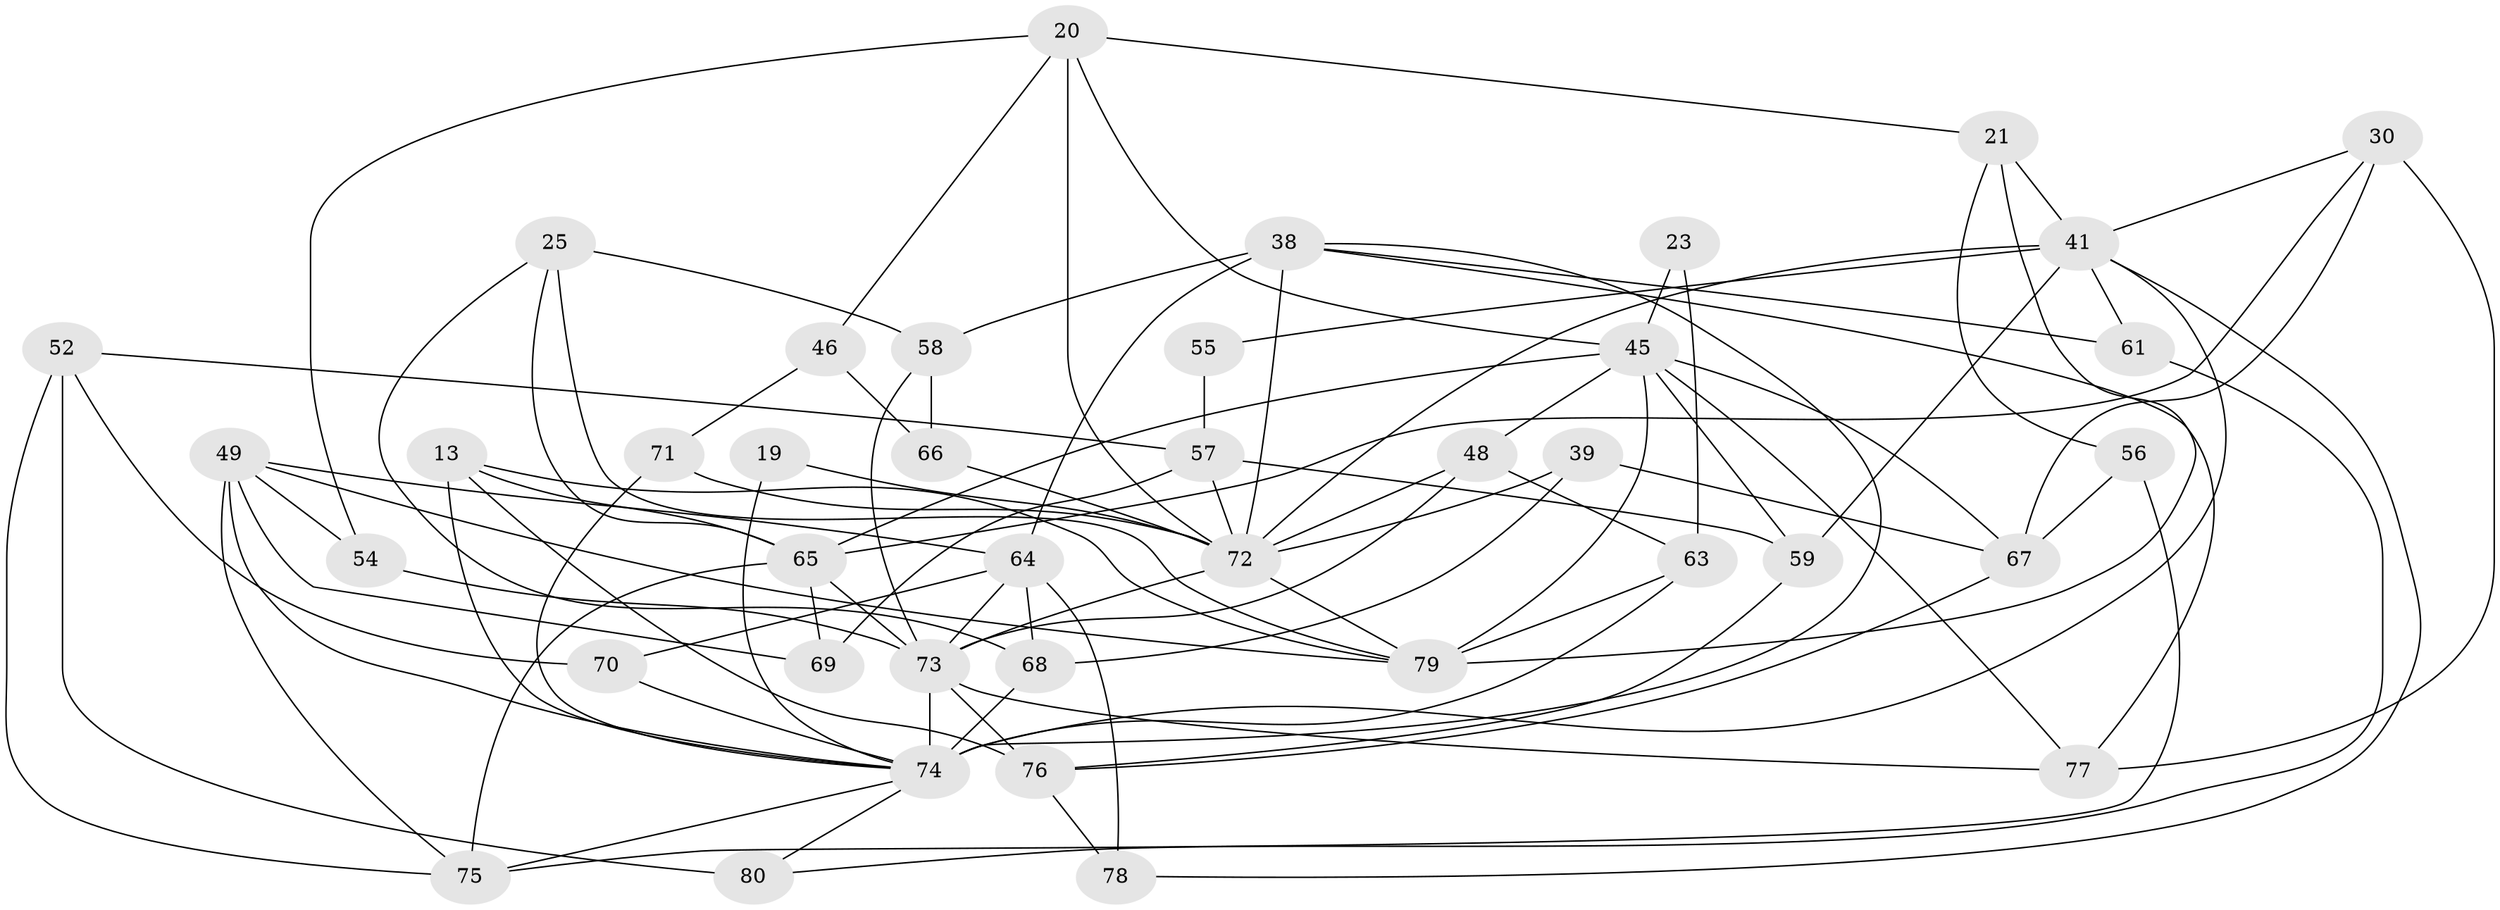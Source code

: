 // original degree distribution, {3: 0.3375, 5: 0.1875, 4: 0.2375, 2: 0.1125, 7: 0.0625, 6: 0.0375, 8: 0.0125, 9: 0.0125}
// Generated by graph-tools (version 1.1) at 2025/51/03/09/25 04:51:34]
// undirected, 40 vertices, 94 edges
graph export_dot {
graph [start="1"]
  node [color=gray90,style=filled];
  13;
  19;
  20;
  21;
  23;
  25 [super="+17"];
  30;
  38;
  39;
  41 [super="+3+14+34+4"];
  45 [super="+32+33"];
  46;
  48 [super="+42"];
  49;
  52 [super="+47"];
  54;
  55;
  56;
  57;
  58 [super="+7"];
  59 [super="+24"];
  61;
  63 [super="+36"];
  64;
  65 [super="+35+5"];
  66;
  67;
  68 [super="+44"];
  69 [super="+1"];
  70;
  71;
  72 [super="+15+18+16+29"];
  73 [super="+31"];
  74 [super="+26+22+62+53"];
  75 [super="+43+51"];
  76 [super="+50"];
  77 [super="+60+28"];
  78;
  79 [super="+37+27"];
  80;
  13 -- 79;
  13 -- 76 [weight=2];
  13 -- 74;
  13 -- 65;
  19 -- 72;
  19 -- 74;
  20 -- 21;
  20 -- 45 [weight=2];
  20 -- 46;
  20 -- 54;
  20 -- 72 [weight=2];
  21 -- 56;
  21 -- 41;
  21 -- 79 [weight=2];
  23 -- 63;
  23 -- 45;
  25 -- 68;
  25 -- 58;
  25 -- 65;
  25 -- 79;
  30 -- 77 [weight=2];
  30 -- 67;
  30 -- 41;
  30 -- 65;
  38 -- 64;
  38 -- 58 [weight=2];
  38 -- 61;
  38 -- 77;
  38 -- 72;
  38 -- 74;
  39 -- 67;
  39 -- 68;
  39 -- 72;
  41 -- 55;
  41 -- 78;
  41 -- 59;
  41 -- 72 [weight=3];
  41 -- 61;
  41 -- 74 [weight=2];
  45 -- 67;
  45 -- 77;
  45 -- 59;
  45 -- 79 [weight=2];
  45 -- 65;
  45 -- 48;
  46 -- 66;
  46 -- 71;
  48 -- 63 [weight=2];
  48 -- 72;
  48 -- 73;
  49 -- 64;
  49 -- 54;
  49 -- 75 [weight=2];
  49 -- 69;
  49 -- 74 [weight=2];
  49 -- 79 [weight=2];
  52 -- 70;
  52 -- 80 [weight=2];
  52 -- 57;
  52 -- 75;
  54 -- 73;
  55 -- 57;
  56 -- 67;
  56 -- 75;
  57 -- 59 [weight=2];
  57 -- 72 [weight=2];
  57 -- 69;
  58 -- 66;
  58 -- 73;
  59 -- 76;
  61 -- 80;
  63 -- 74 [weight=2];
  63 -- 79;
  64 -- 73;
  64 -- 68 [weight=2];
  64 -- 70;
  64 -- 78;
  65 -- 69;
  65 -- 73 [weight=2];
  65 -- 75;
  66 -- 72;
  67 -- 76;
  68 -- 74 [weight=2];
  70 -- 74;
  71 -- 72;
  71 -- 74;
  72 -- 73 [weight=2];
  72 -- 79;
  73 -- 76;
  73 -- 77 [weight=2];
  73 -- 74 [weight=3];
  74 -- 80;
  74 -- 75 [weight=2];
  76 -- 78;
}
